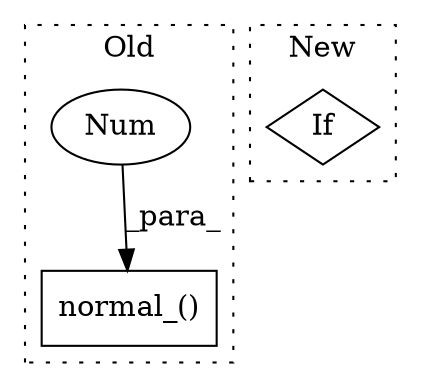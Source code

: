 digraph G {
subgraph cluster0 {
1 [label="normal_()" a="75" s="7457,7503" l="16,1" shape="box"];
3 [label="Num" a="76" s="7483" l="1" shape="ellipse"];
label = "Old";
style="dotted";
}
subgraph cluster1 {
2 [label="If" a="96" s="8317" l="0" shape="diamond"];
label = "New";
style="dotted";
}
3 -> 1 [label="_para_"];
}